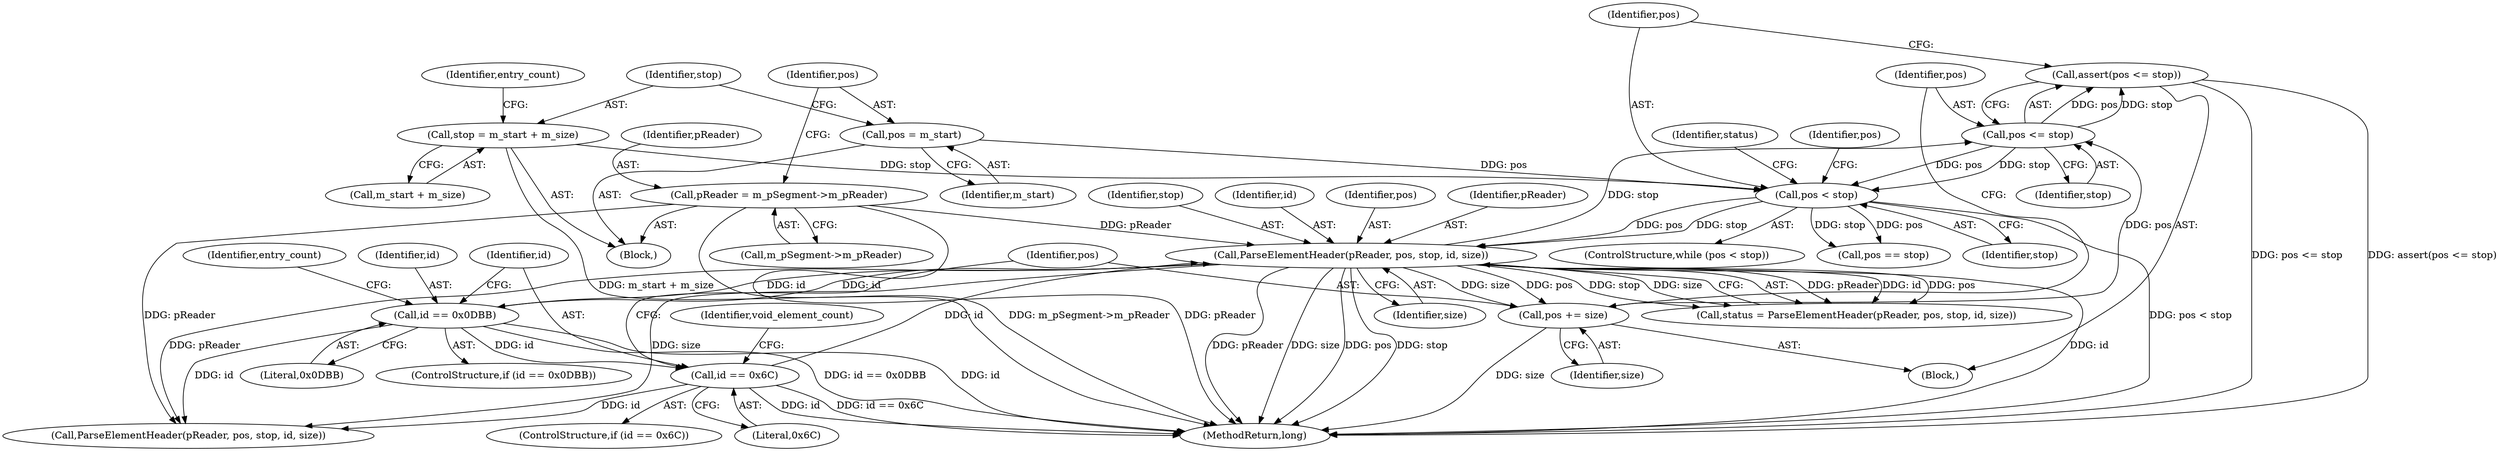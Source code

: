 digraph "1_Android_cc274e2abe8b2a6698a5c47d8aa4bb45f1f9538d_34@API" {
"1000171" [label="(Call,assert(pos <= stop))"];
"1000172" [label="(Call,pos <= stop)"];
"1000168" [label="(Call,pos += size)"];
"1000143" [label="(Call,ParseElementHeader(pReader, pos, stop, id, size))"];
"1000110" [label="(Call,pReader = m_pSegment->m_pReader)"];
"1000134" [label="(Call,pos < stop)"];
"1000116" [label="(Call,pos = m_start)"];
"1000120" [label="(Call,stop = m_start + m_size)"];
"1000163" [label="(Call,id == 0x6C)"];
"1000156" [label="(Call,id == 0x0DBB)"];
"1000160" [label="(Identifier,entry_count)"];
"1000135" [label="(Identifier,pos)"];
"1000157" [label="(Identifier,id)"];
"1000156" [label="(Call,id == 0x0DBB)"];
"1000146" [label="(Identifier,stop)"];
"1000163" [label="(Call,id == 0x6C)"];
"1000111" [label="(Identifier,pReader)"];
"1000116" [label="(Call,pos = m_start)"];
"1000158" [label="(Literal,0x0DBB)"];
"1000142" [label="(Identifier,status)"];
"1000127" [label="(Identifier,entry_count)"];
"1000162" [label="(ControlStructure,if (id == 0x6C))"];
"1000155" [label="(ControlStructure,if (id == 0x0DBB))"];
"1000122" [label="(Call,m_start + m_size)"];
"1000177" [label="(Identifier,pos)"];
"1000176" [label="(Call,pos == stop)"];
"1000169" [label="(Identifier,pos)"];
"1000148" [label="(Identifier,size)"];
"1000109" [label="(Block,)"];
"1000136" [label="(Identifier,stop)"];
"1000170" [label="(Identifier,size)"];
"1000165" [label="(Literal,0x6C)"];
"1000168" [label="(Call,pos += size)"];
"1000143" [label="(Call,ParseElementHeader(pReader, pos, stop, id, size))"];
"1000167" [label="(Identifier,void_element_count)"];
"1000134" [label="(Call,pos < stop)"];
"1000174" [label="(Identifier,stop)"];
"1000121" [label="(Identifier,stop)"];
"1000133" [label="(ControlStructure,while (pos < stop))"];
"1000110" [label="(Call,pReader = m_pSegment->m_pReader)"];
"1000350" [label="(MethodReturn,long)"];
"1000164" [label="(Identifier,id)"];
"1000172" [label="(Call,pos <= stop)"];
"1000141" [label="(Call,status = ParseElementHeader(pReader, pos, stop, id, size))"];
"1000173" [label="(Identifier,pos)"];
"1000112" [label="(Call,m_pSegment->m_pReader)"];
"1000147" [label="(Identifier,id)"];
"1000145" [label="(Identifier,pos)"];
"1000120" [label="(Call,stop = m_start + m_size)"];
"1000228" [label="(Call,ParseElementHeader(pReader, pos, stop, id, size))"];
"1000118" [label="(Identifier,m_start)"];
"1000144" [label="(Identifier,pReader)"];
"1000137" [label="(Block,)"];
"1000171" [label="(Call,assert(pos <= stop))"];
"1000117" [label="(Identifier,pos)"];
"1000171" -> "1000137"  [label="AST: "];
"1000171" -> "1000172"  [label="CFG: "];
"1000172" -> "1000171"  [label="AST: "];
"1000135" -> "1000171"  [label="CFG: "];
"1000171" -> "1000350"  [label="DDG: pos <= stop"];
"1000171" -> "1000350"  [label="DDG: assert(pos <= stop)"];
"1000172" -> "1000171"  [label="DDG: pos"];
"1000172" -> "1000171"  [label="DDG: stop"];
"1000172" -> "1000174"  [label="CFG: "];
"1000173" -> "1000172"  [label="AST: "];
"1000174" -> "1000172"  [label="AST: "];
"1000172" -> "1000134"  [label="DDG: pos"];
"1000172" -> "1000134"  [label="DDG: stop"];
"1000168" -> "1000172"  [label="DDG: pos"];
"1000143" -> "1000172"  [label="DDG: stop"];
"1000168" -> "1000137"  [label="AST: "];
"1000168" -> "1000170"  [label="CFG: "];
"1000169" -> "1000168"  [label="AST: "];
"1000170" -> "1000168"  [label="AST: "];
"1000173" -> "1000168"  [label="CFG: "];
"1000168" -> "1000350"  [label="DDG: size"];
"1000143" -> "1000168"  [label="DDG: size"];
"1000143" -> "1000168"  [label="DDG: pos"];
"1000143" -> "1000141"  [label="AST: "];
"1000143" -> "1000148"  [label="CFG: "];
"1000144" -> "1000143"  [label="AST: "];
"1000145" -> "1000143"  [label="AST: "];
"1000146" -> "1000143"  [label="AST: "];
"1000147" -> "1000143"  [label="AST: "];
"1000148" -> "1000143"  [label="AST: "];
"1000141" -> "1000143"  [label="CFG: "];
"1000143" -> "1000350"  [label="DDG: pReader"];
"1000143" -> "1000350"  [label="DDG: size"];
"1000143" -> "1000350"  [label="DDG: pos"];
"1000143" -> "1000350"  [label="DDG: stop"];
"1000143" -> "1000350"  [label="DDG: id"];
"1000143" -> "1000141"  [label="DDG: pReader"];
"1000143" -> "1000141"  [label="DDG: id"];
"1000143" -> "1000141"  [label="DDG: pos"];
"1000143" -> "1000141"  [label="DDG: stop"];
"1000143" -> "1000141"  [label="DDG: size"];
"1000110" -> "1000143"  [label="DDG: pReader"];
"1000134" -> "1000143"  [label="DDG: pos"];
"1000134" -> "1000143"  [label="DDG: stop"];
"1000163" -> "1000143"  [label="DDG: id"];
"1000156" -> "1000143"  [label="DDG: id"];
"1000143" -> "1000156"  [label="DDG: id"];
"1000143" -> "1000228"  [label="DDG: pReader"];
"1000143" -> "1000228"  [label="DDG: size"];
"1000110" -> "1000109"  [label="AST: "];
"1000110" -> "1000112"  [label="CFG: "];
"1000111" -> "1000110"  [label="AST: "];
"1000112" -> "1000110"  [label="AST: "];
"1000117" -> "1000110"  [label="CFG: "];
"1000110" -> "1000350"  [label="DDG: m_pSegment->m_pReader"];
"1000110" -> "1000350"  [label="DDG: pReader"];
"1000110" -> "1000228"  [label="DDG: pReader"];
"1000134" -> "1000133"  [label="AST: "];
"1000134" -> "1000136"  [label="CFG: "];
"1000135" -> "1000134"  [label="AST: "];
"1000136" -> "1000134"  [label="AST: "];
"1000142" -> "1000134"  [label="CFG: "];
"1000177" -> "1000134"  [label="CFG: "];
"1000134" -> "1000350"  [label="DDG: pos < stop"];
"1000116" -> "1000134"  [label="DDG: pos"];
"1000120" -> "1000134"  [label="DDG: stop"];
"1000134" -> "1000176"  [label="DDG: pos"];
"1000134" -> "1000176"  [label="DDG: stop"];
"1000116" -> "1000109"  [label="AST: "];
"1000116" -> "1000118"  [label="CFG: "];
"1000117" -> "1000116"  [label="AST: "];
"1000118" -> "1000116"  [label="AST: "];
"1000121" -> "1000116"  [label="CFG: "];
"1000120" -> "1000109"  [label="AST: "];
"1000120" -> "1000122"  [label="CFG: "];
"1000121" -> "1000120"  [label="AST: "];
"1000122" -> "1000120"  [label="AST: "];
"1000127" -> "1000120"  [label="CFG: "];
"1000120" -> "1000350"  [label="DDG: m_start + m_size"];
"1000163" -> "1000162"  [label="AST: "];
"1000163" -> "1000165"  [label="CFG: "];
"1000164" -> "1000163"  [label="AST: "];
"1000165" -> "1000163"  [label="AST: "];
"1000167" -> "1000163"  [label="CFG: "];
"1000169" -> "1000163"  [label="CFG: "];
"1000163" -> "1000350"  [label="DDG: id"];
"1000163" -> "1000350"  [label="DDG: id == 0x6C"];
"1000156" -> "1000163"  [label="DDG: id"];
"1000163" -> "1000228"  [label="DDG: id"];
"1000156" -> "1000155"  [label="AST: "];
"1000156" -> "1000158"  [label="CFG: "];
"1000157" -> "1000156"  [label="AST: "];
"1000158" -> "1000156"  [label="AST: "];
"1000160" -> "1000156"  [label="CFG: "];
"1000164" -> "1000156"  [label="CFG: "];
"1000156" -> "1000350"  [label="DDG: id"];
"1000156" -> "1000350"  [label="DDG: id == 0x0DBB"];
"1000156" -> "1000228"  [label="DDG: id"];
}
